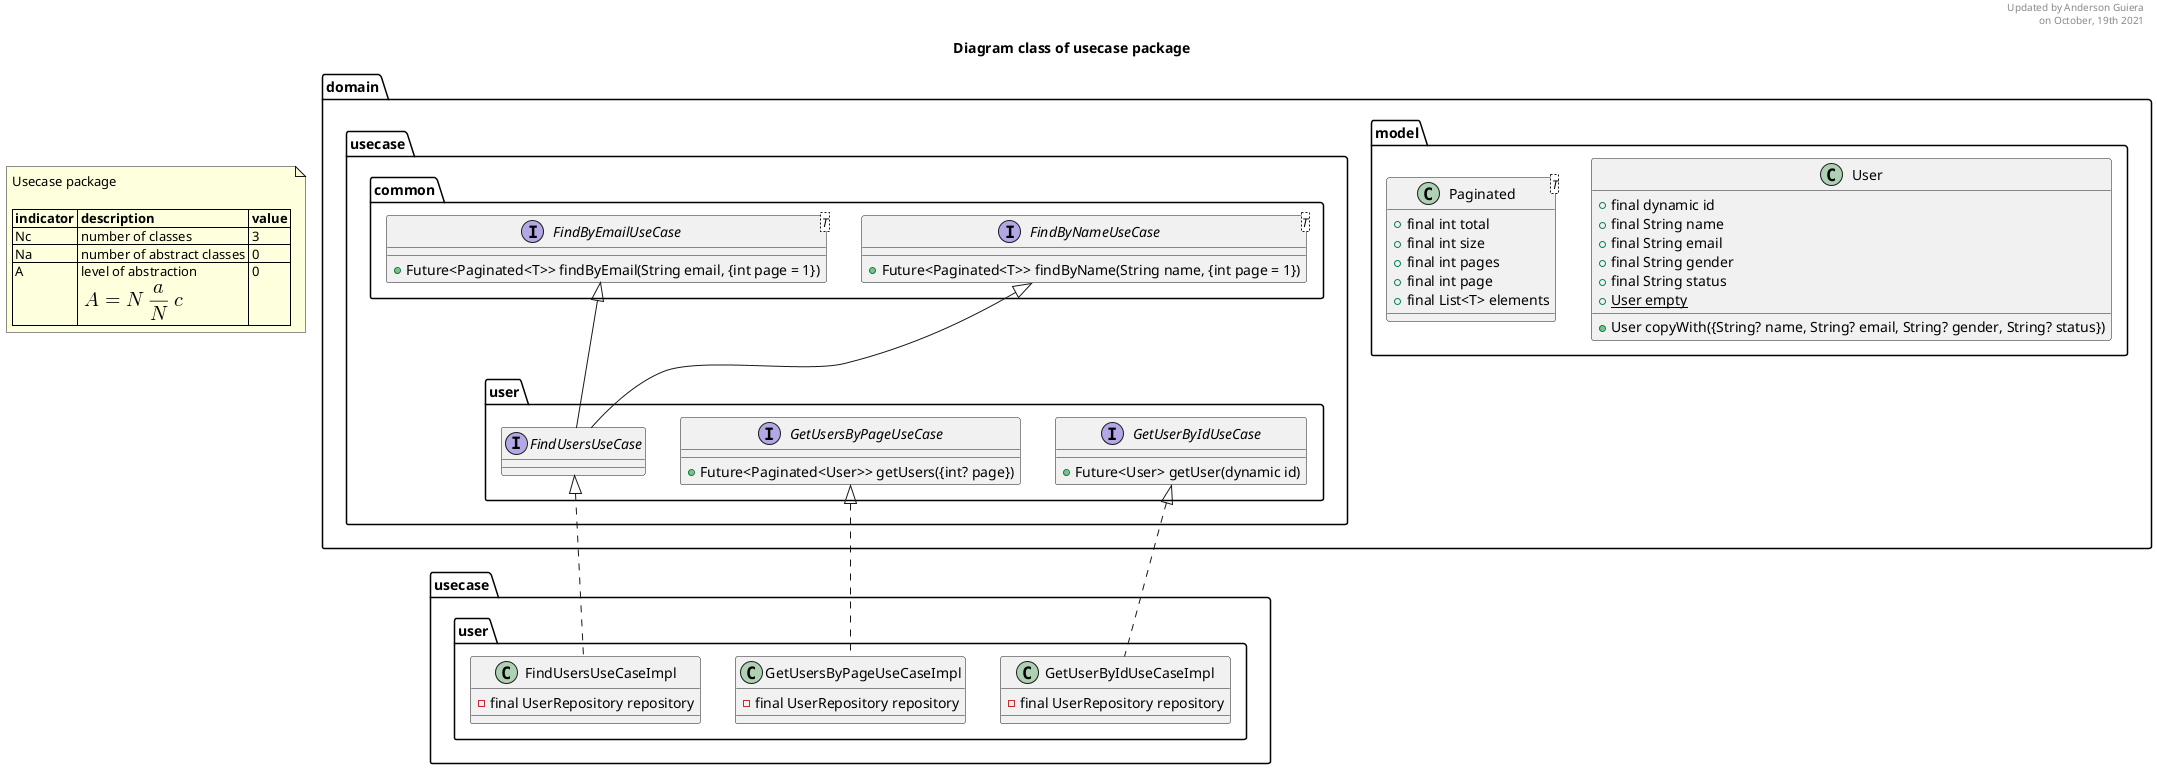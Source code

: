 @startuml
'https://plantuml.com/class-diagram
Title Diagram class of usecase package
header Updated by Anderson Guiera\non October, 19th 2021

note as package_indicators
Usecase package

|= indicator |= description |= value |
| Nc | number of classes | 3 |
| Na | number of abstract classes | 0 |
| A | level of abstraction\n <math>A=Na/Nc</math> | 0 |
end note

namespace domain {
    namespace model {
        class User{
            +final dynamic id
            +final String name
            +final String email
            +final String gender
            +final String status
            +{static} User empty

            +User copyWith({String? name, String? email, String? gender, String? status})
        }

        class Paginated<T> {
            +final int total
            +final int size
            +final int pages
            +final int page
            +final List<T> elements
        }
    }
    namespace usecase {
        namespace common {
            interface FindByNameUseCase<T> {
                +Future<Paginated<T>> findByName(String name, {int page = 1})
            }

            interface FindByEmailUseCase<T> {
                +Future<Paginated<T>> findByEmail(String email, {int page = 1})
            }
        }

        namespace user {
            interface GetUserByIdUseCase {
                +Future<User> getUser(dynamic id)
            }

            interface GetUsersByPageUseCase {
                +Future<Paginated<User>> getUsers({int? page})
            }

            interface FindUsersUseCase implements domain.usecase.common.FindByNameUseCase, domain.usecase.common.FindByEmailUseCase
        }
    }
}

    namespace usecase {
        namespace user {
            class GetUserByIdUseCaseImpl implements domain.usecase.user.GetUserByIdUseCase {
                -final UserRepository repository
            }

            class GetUsersByPageUseCaseImpl implements domain.usecase.user.GetUsersByPageUseCase {
                -final UserRepository repository
            }

            class FindUsersUseCaseImpl implements domain.usecase.user.FindUsersUseCase {
                -final UserRepository repository
            }
        }
    }

@enduml